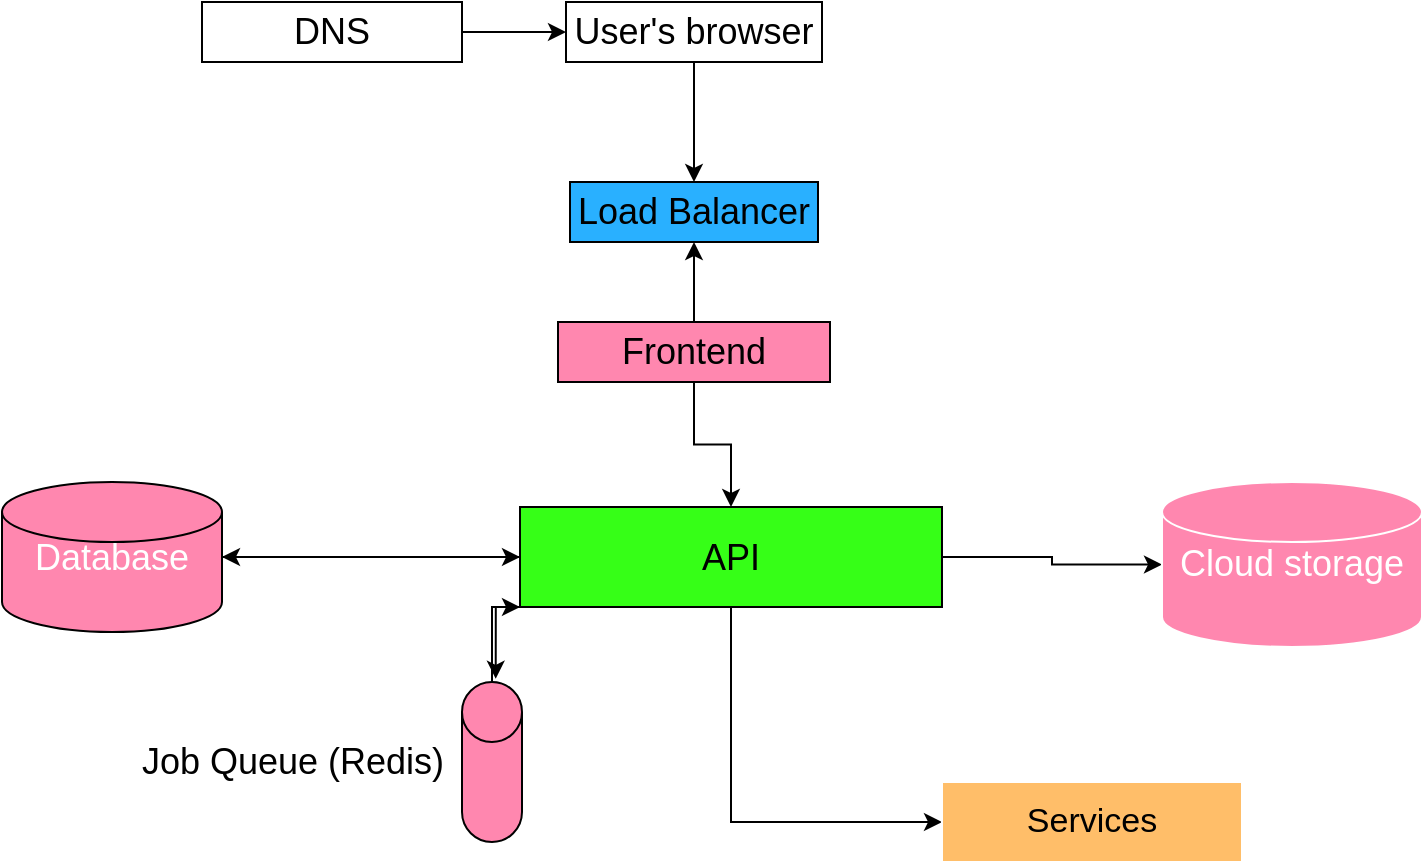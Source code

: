 <mxfile version="13.6.6" type="device"><diagram id="udnTSWwhyxJrVDyits1L" name="Page-1"><mxGraphModel dx="1221" dy="645" grid="1" gridSize="10" guides="1" tooltips="1" connect="1" arrows="1" fold="1" page="1" pageScale="1" pageWidth="827" pageHeight="1169" math="0" shadow="0"><root><mxCell id="0"/><mxCell id="1" parent="0"/><mxCell id="KYLv1pIOY5AqKcLiXthW-1" value="&lt;font style=&quot;font-size: 18px&quot;&gt;Load Balancer&lt;/font&gt;" style="rounded=0;whiteSpace=wrap;html=1;fillColor=#29B0FF;" vertex="1" parent="1"><mxGeometry x="354" y="110" width="124" height="30" as="geometry"/></mxCell><mxCell id="KYLv1pIOY5AqKcLiXthW-7" style="edgeStyle=orthogonalEdgeStyle;rounded=0;orthogonalLoop=1;jettySize=auto;html=1;exitX=0.5;exitY=1;exitDx=0;exitDy=0;entryX=0.5;entryY=0;entryDx=0;entryDy=0;" edge="1" parent="1" source="KYLv1pIOY5AqKcLiXthW-2" target="KYLv1pIOY5AqKcLiXthW-1"><mxGeometry relative="1" as="geometry"/></mxCell><mxCell id="KYLv1pIOY5AqKcLiXthW-2" value="&lt;font style=&quot;font-size: 18px&quot;&gt;User's browser&lt;/font&gt;" style="rounded=0;whiteSpace=wrap;html=1;fillColor=#FFFFFF;" vertex="1" parent="1"><mxGeometry x="352" y="20" width="128" height="30" as="geometry"/></mxCell><mxCell id="KYLv1pIOY5AqKcLiXthW-6" style="edgeStyle=orthogonalEdgeStyle;rounded=0;orthogonalLoop=1;jettySize=auto;html=1;exitX=1;exitY=0.5;exitDx=0;exitDy=0;entryX=0;entryY=0.5;entryDx=0;entryDy=0;" edge="1" parent="1" source="KYLv1pIOY5AqKcLiXthW-4" target="KYLv1pIOY5AqKcLiXthW-2"><mxGeometry relative="1" as="geometry"/></mxCell><mxCell id="KYLv1pIOY5AqKcLiXthW-4" value="&lt;font style=&quot;font-size: 18px&quot;&gt;DNS&lt;/font&gt;" style="rounded=0;whiteSpace=wrap;html=1;fillColor=#FFFFFF;" vertex="1" parent="1"><mxGeometry x="170" y="20" width="130" height="30" as="geometry"/></mxCell><mxCell id="KYLv1pIOY5AqKcLiXthW-11" style="edgeStyle=orthogonalEdgeStyle;rounded=0;orthogonalLoop=1;jettySize=auto;html=1;exitX=0;exitY=0.5;exitDx=0;exitDy=0;" edge="1" parent="1" source="KYLv1pIOY5AqKcLiXthW-8" target="KYLv1pIOY5AqKcLiXthW-9"><mxGeometry relative="1" as="geometry"/></mxCell><mxCell id="KYLv1pIOY5AqKcLiXthW-18" style="edgeStyle=orthogonalEdgeStyle;rounded=0;orthogonalLoop=1;jettySize=auto;html=1;exitX=0;exitY=1;exitDx=0;exitDy=0;entryX=0.562;entryY=-0.02;entryDx=0;entryDy=0;entryPerimeter=0;" edge="1" parent="1" source="KYLv1pIOY5AqKcLiXthW-8" target="KYLv1pIOY5AqKcLiXthW-16"><mxGeometry relative="1" as="geometry"/></mxCell><mxCell id="KYLv1pIOY5AqKcLiXthW-22" style="edgeStyle=orthogonalEdgeStyle;rounded=0;orthogonalLoop=1;jettySize=auto;html=1;" edge="1" parent="1" source="KYLv1pIOY5AqKcLiXthW-8" target="KYLv1pIOY5AqKcLiXthW-21"><mxGeometry relative="1" as="geometry"/></mxCell><mxCell id="KYLv1pIOY5AqKcLiXthW-24" style="edgeStyle=orthogonalEdgeStyle;rounded=0;orthogonalLoop=1;jettySize=auto;html=1;entryX=0;entryY=0.5;entryDx=0;entryDy=0;" edge="1" parent="1" source="KYLv1pIOY5AqKcLiXthW-8" target="KYLv1pIOY5AqKcLiXthW-23"><mxGeometry relative="1" as="geometry"/></mxCell><mxCell id="KYLv1pIOY5AqKcLiXthW-8" value="&lt;font style=&quot;font-size: 18px&quot;&gt;API&lt;/font&gt;" style="rounded=0;whiteSpace=wrap;html=1;fillColor=#36FF17;" vertex="1" parent="1"><mxGeometry x="329" y="272.5" width="211" height="50" as="geometry"/></mxCell><mxCell id="KYLv1pIOY5AqKcLiXthW-10" style="edgeStyle=orthogonalEdgeStyle;rounded=0;orthogonalLoop=1;jettySize=auto;html=1;entryX=0;entryY=0.5;entryDx=0;entryDy=0;" edge="1" parent="1" source="KYLv1pIOY5AqKcLiXthW-9" target="KYLv1pIOY5AqKcLiXthW-8"><mxGeometry relative="1" as="geometry"/></mxCell><mxCell id="KYLv1pIOY5AqKcLiXthW-9" value="&lt;font color=&quot;#ffffff&quot; style=&quot;font-size: 18px&quot;&gt;Database&lt;/font&gt;" style="shape=cylinder2;whiteSpace=wrap;html=1;boundedLbl=1;backgroundOutline=1;size=15;fillColor=#FF87AF;" vertex="1" parent="1"><mxGeometry x="70" y="260" width="110" height="75" as="geometry"/></mxCell><mxCell id="KYLv1pIOY5AqKcLiXthW-14" style="edgeStyle=orthogonalEdgeStyle;rounded=0;orthogonalLoop=1;jettySize=auto;html=1;entryX=0.5;entryY=1;entryDx=0;entryDy=0;" edge="1" parent="1" source="KYLv1pIOY5AqKcLiXthW-13" target="KYLv1pIOY5AqKcLiXthW-1"><mxGeometry relative="1" as="geometry"/></mxCell><mxCell id="KYLv1pIOY5AqKcLiXthW-15" style="edgeStyle=orthogonalEdgeStyle;rounded=0;orthogonalLoop=1;jettySize=auto;html=1;entryX=0.5;entryY=0;entryDx=0;entryDy=0;" edge="1" parent="1" source="KYLv1pIOY5AqKcLiXthW-13" target="KYLv1pIOY5AqKcLiXthW-8"><mxGeometry relative="1" as="geometry"/></mxCell><mxCell id="KYLv1pIOY5AqKcLiXthW-13" value="&lt;font style=&quot;font-size: 18px&quot;&gt;Frontend&lt;/font&gt;" style="rounded=0;whiteSpace=wrap;html=1;fillColor=#FF87AF;" vertex="1" parent="1"><mxGeometry x="348" y="180" width="136" height="30" as="geometry"/></mxCell><mxCell id="KYLv1pIOY5AqKcLiXthW-20" style="edgeStyle=orthogonalEdgeStyle;rounded=0;orthogonalLoop=1;jettySize=auto;html=1;entryX=0;entryY=1;entryDx=0;entryDy=0;" edge="1" parent="1" source="KYLv1pIOY5AqKcLiXthW-16" target="KYLv1pIOY5AqKcLiXthW-8"><mxGeometry relative="1" as="geometry"><Array as="points"><mxPoint x="315" y="323"/></Array></mxGeometry></mxCell><mxCell id="KYLv1pIOY5AqKcLiXthW-16" value="" style="shape=cylinder2;whiteSpace=wrap;html=1;boundedLbl=1;backgroundOutline=1;size=15;fillColor=#FF87AF;" vertex="1" parent="1"><mxGeometry x="300" y="360" width="30" height="80" as="geometry"/></mxCell><mxCell id="KYLv1pIOY5AqKcLiXthW-17" value="&lt;font style=&quot;font-size: 18px&quot;&gt;Job Queue (Redis)&lt;/font&gt;" style="text;html=1;align=center;verticalAlign=middle;resizable=0;points=[];autosize=1;" vertex="1" parent="1"><mxGeometry x="130" y="390" width="170" height="20" as="geometry"/></mxCell><mxCell id="KYLv1pIOY5AqKcLiXthW-21" value="&lt;font color=&quot;#ffffff&quot; style=&quot;font-size: 18px&quot;&gt;Cloud storage&lt;/font&gt;" style="shape=cylinder2;whiteSpace=wrap;html=1;boundedLbl=1;backgroundOutline=1;size=15;fillColor=#FF87AF;strokeColor=#FFFFFF;" vertex="1" parent="1"><mxGeometry x="650" y="260" width="130" height="82.5" as="geometry"/></mxCell><mxCell id="KYLv1pIOY5AqKcLiXthW-23" value="&lt;font style=&quot;font-size: 17px&quot;&gt;Services&lt;/font&gt;" style="rounded=0;whiteSpace=wrap;html=1;strokeColor=#FFFFFF;fillColor=#FFBE69;" vertex="1" parent="1"><mxGeometry x="540" y="410" width="150" height="40" as="geometry"/></mxCell></root></mxGraphModel></diagram></mxfile>